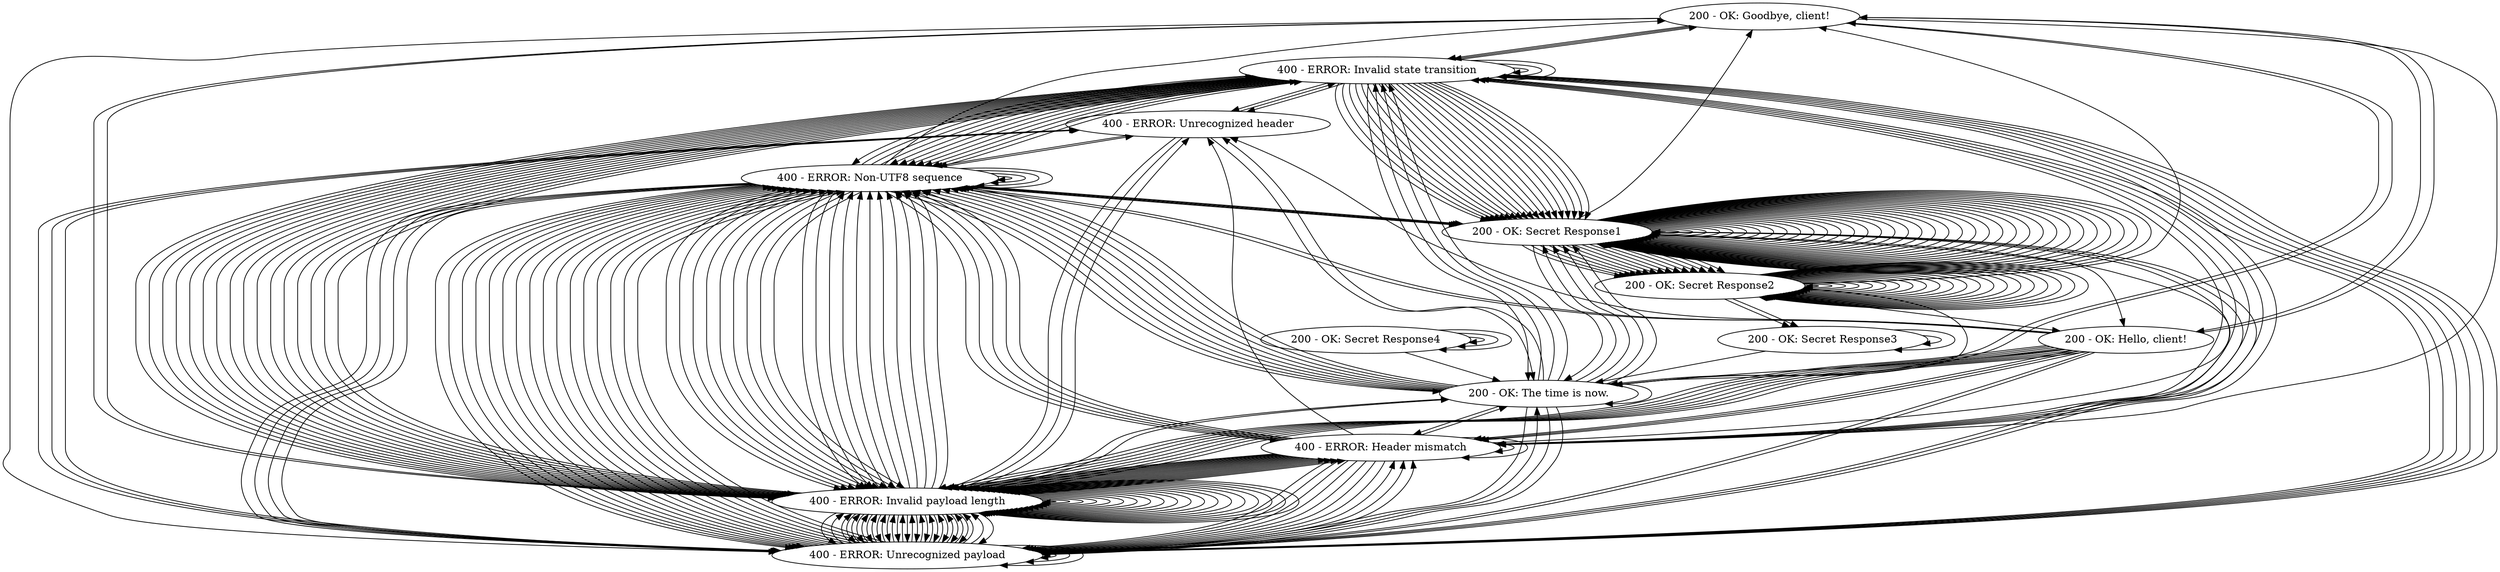 digraph state_graph {
    "200 - OK: Goodbye, client!" -> "400 - ERROR: Invalid state transition"
    "200 - OK: Goodbye, client!" -> "400 - ERROR: Invalid state transition"
    "200 - OK: Goodbye, client!" -> "200 - OK: The time is now."
    "200 - OK: Goodbye, client!" -> "400 - ERROR: Unrecognized payload"
    "200 - OK: Goodbye, client!" -> "400 - ERROR: Invalid payload length"
    "200 - OK: Goodbye, client!" -> "200 - OK: Hello, client!"
    "200 - OK: Goodbye, client!" -> "400 - ERROR: Invalid payload length"
    "200 - OK: Goodbye, client!" -> "400 - ERROR: Header mismatch"
    "400 - ERROR: Header mismatch" -> "400 - ERROR: Invalid payload length"
    "400 - ERROR: Header mismatch" -> "400 - ERROR: Invalid payload length"
    "400 - ERROR: Header mismatch" -> "400 - ERROR: Invalid payload length"
    "400 - ERROR: Header mismatch" -> "400 - ERROR: Invalid payload length"
    "400 - ERROR: Header mismatch" -> "400 - ERROR: Invalid payload length"
    "400 - ERROR: Header mismatch" -> "400 - ERROR: Invalid payload length"
    "400 - ERROR: Header mismatch" -> "400 - ERROR: Invalid payload length"
    "400 - ERROR: Header mismatch" -> "400 - ERROR: Invalid payload length"
    "400 - ERROR: Header mismatch" -> "400 - ERROR: Header mismatch"
    "400 - ERROR: Header mismatch" -> "400 - ERROR: Invalid payload length"
    "400 - ERROR: Header mismatch" -> "400 - ERROR: Invalid payload length"
    "400 - ERROR: Header mismatch" -> "400 - ERROR: Unrecognized payload"
    "400 - ERROR: Header mismatch" -> "400 - ERROR: Unrecognized payload"
    "400 - ERROR: Header mismatch" -> "400 - ERROR: Invalid payload length"
    "400 - ERROR: Header mismatch" -> "400 - ERROR: Invalid payload length"
    "400 - ERROR: Header mismatch" -> "400 - ERROR: Non-UTF8 sequence"
    "400 - ERROR: Header mismatch" -> "200 - OK: Secret Response1"
    "400 - ERROR: Header mismatch" -> "400 - ERROR: Non-UTF8 sequence"
    "400 - ERROR: Header mismatch" -> "400 - ERROR: Invalid state transition"
    "400 - ERROR: Header mismatch" -> "400 - ERROR: Non-UTF8 sequence"
    "400 - ERROR: Header mismatch" -> "200 - OK: The time is now."
    "400 - ERROR: Header mismatch" -> "400 - ERROR: Header mismatch"
    "400 - ERROR: Header mismatch" -> "400 - ERROR: Invalid payload length"
    "400 - ERROR: Header mismatch" -> "400 - ERROR: Unrecognized payload"
    "400 - ERROR: Header mismatch" -> "400 - ERROR: Unrecognized payload"
    "400 - ERROR: Header mismatch" -> "400 - ERROR: Invalid state transition"
    "400 - ERROR: Header mismatch" -> "400 - ERROR: Invalid payload length"
    "400 - ERROR: Header mismatch" -> "400 - ERROR: Unrecognized payload"
    "400 - ERROR: Header mismatch" -> "400 - ERROR: Unrecognized header"
    "400 - ERROR: Header mismatch" -> "400 - ERROR: Non-UTF8 sequence"
    "400 - ERROR: Header mismatch" -> "400 - ERROR: Unrecognized payload"
    "400 - ERROR: Header mismatch" -> "400 - ERROR: Unrecognized payload"
    "400 - ERROR: Non-UTF8 sequence" -> "200 - OK: Goodbye, client!"
    "400 - ERROR: Non-UTF8 sequence" -> "400 - ERROR: Invalid state transition"
    "400 - ERROR: Non-UTF8 sequence" -> "400 - ERROR: Invalid payload length"
    "400 - ERROR: Non-UTF8 sequence" -> "400 - ERROR: Invalid payload length"
    "400 - ERROR: Non-UTF8 sequence" -> "400 - ERROR: Unrecognized payload"
    "400 - ERROR: Non-UTF8 sequence" -> "400 - ERROR: Non-UTF8 sequence"
    "400 - ERROR: Non-UTF8 sequence" -> "400 - ERROR: Invalid payload length"
    "400 - ERROR: Non-UTF8 sequence" -> "400 - ERROR: Invalid payload length"
    "400 - ERROR: Non-UTF8 sequence" -> "400 - ERROR: Invalid payload length"
    "400 - ERROR: Non-UTF8 sequence" -> "400 - ERROR: Unrecognized payload"
    "400 - ERROR: Non-UTF8 sequence" -> "400 - ERROR: Non-UTF8 sequence"
    "400 - ERROR: Non-UTF8 sequence" -> "400 - ERROR: Invalid payload length"
    "400 - ERROR: Non-UTF8 sequence" -> "400 - ERROR: Unrecognized payload"
    "400 - ERROR: Non-UTF8 sequence" -> "400 - ERROR: Header mismatch"
    "400 - ERROR: Non-UTF8 sequence" -> "400 - ERROR: Non-UTF8 sequence"
    "400 - ERROR: Non-UTF8 sequence" -> "400 - ERROR: Invalid payload length"
    "400 - ERROR: Non-UTF8 sequence" -> "400 - ERROR: Invalid payload length"
    "400 - ERROR: Non-UTF8 sequence" -> "400 - ERROR: Non-UTF8 sequence"
    "400 - ERROR: Non-UTF8 sequence" -> "400 - ERROR: Unrecognized payload"
    "400 - ERROR: Non-UTF8 sequence" -> "400 - ERROR: Invalid payload length"
    "400 - ERROR: Non-UTF8 sequence" -> "400 - ERROR: Invalid state transition"
    "400 - ERROR: Non-UTF8 sequence" -> "400 - ERROR: Unrecognized payload"
    "400 - ERROR: Non-UTF8 sequence" -> "400 - ERROR: Invalid payload length"
    "400 - ERROR: Non-UTF8 sequence" -> "400 - ERROR: Invalid state transition"
    "400 - ERROR: Non-UTF8 sequence" -> "400 - ERROR: Unrecognized payload"
    "400 - ERROR: Non-UTF8 sequence" -> "400 - ERROR: Unrecognized payload"
    "400 - ERROR: Non-UTF8 sequence" -> "400 - ERROR: Unrecognized payload"
    "400 - ERROR: Non-UTF8 sequence" -> "200 - OK: Secret Response1"
    "400 - ERROR: Non-UTF8 sequence" -> "200 - OK: Secret Response1"
    "400 - ERROR: Non-UTF8 sequence" -> "400 - ERROR: Unrecognized header"
    "400 - ERROR: Non-UTF8 sequence" -> "200 - OK: The time is now."
    "400 - ERROR: Non-UTF8 sequence" -> "400 - ERROR: Invalid payload length"
    "400 - ERROR: Non-UTF8 sequence" -> "200 - OK: Secret Response1"
    "400 - ERROR: Non-UTF8 sequence" -> "200 - OK: Secret Response1"
    "200 - OK: Secret Response2" -> "200 - OK: Secret Response2"
    "200 - OK: Secret Response2" -> "200 - OK: Secret Response2"
    "200 - OK: Secret Response2" -> "200 - OK: Secret Response2"
    "200 - OK: Secret Response2" -> "200 - OK: Secret Response2"
    "200 - OK: Secret Response2" -> "200 - OK: Secret Response2"
    "200 - OK: Secret Response2" -> "200 - OK: Secret Response2"
    "200 - OK: Secret Response2" -> "200 - OK: Secret Response2"
    "200 - OK: Secret Response2" -> "200 - OK: Secret Response2"
    "200 - OK: Secret Response2" -> "200 - OK: Secret Response2"
    "200 - OK: Secret Response2" -> "200 - OK: Hello, client!"
    "200 - OK: Secret Response2" -> "200 - OK: Secret Response3"
    "200 - OK: Secret Response2" -> "200 - OK: Secret Response3"
    "200 - OK: Secret Response2" -> "200 - OK: Secret Response2"
    "200 - OK: Secret Response2" -> "200 - OK: Secret Response2"
    "200 - OK: Secret Response2" -> "200 - OK: Secret Response2"
    "200 - OK: Secret Response2" -> "200 - OK: Secret Response2"
    "200 - OK: Secret Response2" -> "200 - OK: The time is now."
    "200 - OK: Secret Response2" -> "200 - OK: Secret Response2"
    "200 - OK: Secret Response2" -> "200 - OK: Secret Response2"
    "200 - OK: Secret Response2" -> "200 - OK: Secret Response2"
    "200 - OK: Secret Response2" -> "200 - OK: Secret Response2"
    "200 - OK: Secret Response2" -> "200 - OK: Secret Response2"
    "200 - OK: Secret Response2" -> "200 - OK: Secret Response2"
    "200 - OK: Secret Response2" -> "200 - OK: Secret Response2"
    "200 - OK: Secret Response2" -> "200 - OK: Secret Response2"
    "200 - OK: Secret Response2" -> "200 - OK: Goodbye, client!"
    "400 - ERROR: Unrecognized payload" -> "400 - ERROR: Invalid state transition"
    "400 - ERROR: Unrecognized payload" -> "400 - ERROR: Invalid payload length"
    "400 - ERROR: Unrecognized payload" -> "200 - OK: The time is now."
    "400 - ERROR: Unrecognized payload" -> "400 - ERROR: Non-UTF8 sequence"
    "400 - ERROR: Unrecognized payload" -> "400 - ERROR: Invalid payload length"
    "400 - ERROR: Unrecognized payload" -> "400 - ERROR: Non-UTF8 sequence"
    "400 - ERROR: Unrecognized payload" -> "400 - ERROR: Invalid payload length"
    "400 - ERROR: Unrecognized payload" -> "400 - ERROR: Invalid payload length"
    "400 - ERROR: Unrecognized payload" -> "400 - ERROR: Invalid payload length"
    "400 - ERROR: Unrecognized payload" -> "400 - ERROR: Unrecognized header"
    "400 - ERROR: Unrecognized payload" -> "400 - ERROR: Header mismatch"
    "400 - ERROR: Unrecognized payload" -> "400 - ERROR: Invalid payload length"
    "400 - ERROR: Unrecognized payload" -> "400 - ERROR: Invalid payload length"
    "400 - ERROR: Unrecognized payload" -> "400 - ERROR: Non-UTF8 sequence"
    "400 - ERROR: Unrecognized payload" -> "400 - ERROR: Non-UTF8 sequence"
    "400 - ERROR: Unrecognized payload" -> "400 - ERROR: Non-UTF8 sequence"
    "400 - ERROR: Unrecognized payload" -> "400 - ERROR: Non-UTF8 sequence"
    "400 - ERROR: Unrecognized payload" -> "400 - ERROR: Invalid payload length"
    "400 - ERROR: Unrecognized payload" -> "400 - ERROR: Non-UTF8 sequence"
    "400 - ERROR: Unrecognized payload" -> "400 - ERROR: Invalid payload length"
    "400 - ERROR: Unrecognized payload" -> "400 - ERROR: Unrecognized payload"
    "400 - ERROR: Unrecognized payload" -> "400 - ERROR: Invalid payload length"
    "400 - ERROR: Unrecognized payload" -> "400 - ERROR: Non-UTF8 sequence"
    "400 - ERROR: Unrecognized payload" -> "400 - ERROR: Non-UTF8 sequence"
    "400 - ERROR: Unrecognized payload" -> "400 - ERROR: Invalid payload length"
    "400 - ERROR: Unrecognized payload" -> "400 - ERROR: Non-UTF8 sequence"
    "400 - ERROR: Unrecognized payload" -> "400 - ERROR: Invalid payload length"
    "400 - ERROR: Unrecognized payload" -> "400 - ERROR: Invalid payload length"
    "400 - ERROR: Unrecognized payload" -> "400 - ERROR: Invalid payload length"
    "400 - ERROR: Unrecognized payload" -> "400 - ERROR: Non-UTF8 sequence"
    "400 - ERROR: Unrecognized payload" -> "400 - ERROR: Unrecognized payload"
    "400 - ERROR: Unrecognized payload" -> "400 - ERROR: Non-UTF8 sequence"
    "400 - ERROR: Unrecognized payload" -> "200 - OK: Secret Response1"
    "400 - ERROR: Unrecognized payload" -> "400 - ERROR: Header mismatch"
    "400 - ERROR: Unrecognized payload" -> "400 - ERROR: Invalid payload length"
    "400 - ERROR: Unrecognized payload" -> "400 - ERROR: Unrecognized header"
    "400 - ERROR: Unrecognized payload" -> "200 - OK: Secret Response1"
    "400 - ERROR: Unrecognized payload" -> "400 - ERROR: Unrecognized header"
    "400 - ERROR: Unrecognized payload" -> "400 - ERROR: Invalid payload length"
    "400 - ERROR: Unrecognized payload" -> "400 - ERROR: Header mismatch"
    "400 - ERROR: Unrecognized payload" -> "400 - ERROR: Unrecognized payload"
    "400 - ERROR: Unrecognized payload" -> "200 - OK: Secret Response1"
    "200 - OK: Secret Response4" -> "200 - OK: Secret Response4"
    "200 - OK: Secret Response4" -> "200 - OK: Secret Response4"
    "200 - OK: Secret Response4" -> "200 - OK: Secret Response4"
    "200 - OK: Secret Response4" -> "200 - OK: The time is now."
    "200 - OK: Secret Response1" -> "200 - OK: Hello, client!"
    "200 - OK: Secret Response1" -> "200 - OK: Goodbye, client!"
    "200 - OK: Secret Response1" -> "200 - OK: Secret Response1"
    "200 - OK: Secret Response1" -> "200 - OK: Secret Response1"
    "200 - OK: Secret Response1" -> "200 - OK: The time is now."
    "200 - OK: Secret Response1" -> "200 - OK: Secret Response2"
    "200 - OK: Secret Response1" -> "200 - OK: Secret Response1"
    "200 - OK: Secret Response1" -> "200 - OK: Secret Response1"
    "200 - OK: Secret Response1" -> "200 - OK: Secret Response1"
    "200 - OK: Secret Response1" -> "200 - OK: Secret Response2"
    "200 - OK: Secret Response1" -> "200 - OK: Secret Response2"
    "200 - OK: Secret Response1" -> "200 - OK: Secret Response1"
    "200 - OK: Secret Response1" -> "200 - OK: Secret Response1"
    "200 - OK: Secret Response1" -> "200 - OK: Secret Response1"
    "200 - OK: Secret Response1" -> "200 - OK: Secret Response2"
    "200 - OK: Secret Response1" -> "200 - OK: Secret Response2"
    "200 - OK: Secret Response1" -> "200 - OK: Secret Response1"
    "200 - OK: Secret Response1" -> "200 - OK: Secret Response1"
    "200 - OK: Secret Response1" -> "200 - OK: Secret Response1"
    "200 - OK: Secret Response1" -> "200 - OK: Secret Response1"
    "200 - OK: Secret Response1" -> "200 - OK: Secret Response1"
    "200 - OK: Secret Response1" -> "200 - OK: Secret Response1"
    "200 - OK: Secret Response1" -> "200 - OK: Secret Response2"
    "200 - OK: Secret Response1" -> "200 - OK: Secret Response2"
    "200 - OK: Secret Response1" -> "200 - OK: Secret Response1"
    "200 - OK: Secret Response1" -> "200 - OK: Secret Response2"
    "200 - OK: Secret Response1" -> "200 - OK: Secret Response2"
    "200 - OK: Secret Response1" -> "200 - OK: Secret Response1"
    "200 - OK: Secret Response1" -> "200 - OK: Secret Response2"
    "200 - OK: Secret Response1" -> "200 - OK: Secret Response1"
    "200 - OK: Secret Response1" -> "200 - OK: Secret Response1"
    "200 - OK: Secret Response1" -> "200 - OK: Secret Response1"
    "200 - OK: Secret Response1" -> "200 - OK: Secret Response1"
    "200 - OK: Secret Response1" -> "200 - OK: Secret Response1"
    "200 - OK: Secret Response1" -> "200 - OK: Secret Response1"
    "200 - OK: Secret Response1" -> "200 - OK: Secret Response1"
    "200 - OK: Secret Response1" -> "200 - OK: Secret Response1"
    "200 - OK: Secret Response1" -> "200 - OK: Secret Response2"
    "200 - OK: Secret Response1" -> "200 - OK: Secret Response1"
    "200 - OK: Secret Response1" -> "200 - OK: Secret Response1"
    "200 - OK: Secret Response1" -> "200 - OK: Secret Response2"
    "200 - OK: Secret Response1" -> "200 - OK: Secret Response2"
    "200 - OK: Secret Response1" -> "200 - OK: Secret Response1"
    "200 - OK: Secret Response1" -> "200 - OK: Secret Response1"
    "200 - OK: Secret Response1" -> "200 - OK: Secret Response1"
    "200 - OK: Secret Response1" -> "200 - OK: Secret Response2"
    "200 - OK: Secret Response1" -> "200 - OK: Secret Response1"
    "200 - OK: Secret Response1" -> "200 - OK: Secret Response1"
    "200 - OK: Secret Response1" -> "200 - OK: Secret Response1"
    "200 - OK: Secret Response1" -> "200 - OK: Secret Response1"
    "200 - OK: Secret Response1" -> "200 - OK: Secret Response1"
    "200 - OK: Secret Response1" -> "200 - OK: Secret Response2"
    "200 - OK: Secret Response1" -> "200 - OK: Secret Response1"
    "200 - OK: Secret Response1" -> "200 - OK: Secret Response1"
    "200 - OK: Secret Response1" -> "200 - OK: Secret Response1"
    "200 - OK: The time is now." -> "200 - OK: The time is now."
    "200 - OK: The time is now." -> "200 - OK: Goodbye, client!"
    "200 - OK: The time is now." -> "400 - ERROR: Invalid state transition"
    "200 - OK: The time is now." -> "400 - ERROR: Invalid state transition"
    "200 - OK: The time is now." -> "400 - ERROR: Unrecognized payload"
    "200 - OK: The time is now." -> "400 - ERROR: Invalid state transition"
    "200 - OK: The time is now." -> "400 - ERROR: Non-UTF8 sequence"
    "200 - OK: The time is now." -> "400 - ERROR: Invalid payload length"
    "200 - OK: The time is now." -> "400 - ERROR: Unrecognized payload"
    "200 - OK: The time is now." -> "400 - ERROR: Non-UTF8 sequence"
    "200 - OK: The time is now." -> "400 - ERROR: Non-UTF8 sequence"
    "200 - OK: The time is now." -> "200 - OK: Secret Response1"
    "200 - OK: The time is now." -> "400 - ERROR: Non-UTF8 sequence"
    "200 - OK: The time is now." -> "400 - ERROR: Non-UTF8 sequence"
    "200 - OK: The time is now." -> "400 - ERROR: Non-UTF8 sequence"
    "200 - OK: The time is now." -> "400 - ERROR: Non-UTF8 sequence"
    "200 - OK: The time is now." -> "200 - OK: Secret Response1"
    "200 - OK: The time is now." -> "400 - ERROR: Non-UTF8 sequence"
    "200 - OK: The time is now." -> "200 - OK: Secret Response1"
    "200 - OK: The time is now." -> "400 - ERROR: Header mismatch"
    "200 - OK: The time is now." -> "400 - ERROR: Unrecognized payload"
    "200 - OK: The time is now." -> "400 - ERROR: Unrecognized header"
    "200 - OK: The time is now." -> "200 - OK: Secret Response1"
    "400 - ERROR: Unrecognized header" -> "400 - ERROR: Invalid payload length"
    "400 - ERROR: Unrecognized header" -> "400 - ERROR: Invalid payload length"
    "400 - ERROR: Unrecognized header" -> "200 - OK: The time is now."
    "400 - ERROR: Unrecognized header" -> "400 - ERROR: Non-UTF8 sequence"
    "400 - ERROR: Unrecognized header" -> "400 - ERROR: Invalid state transition"
    "200 - OK: Secret Response3" -> "200 - OK: The time is now."
    "200 - OK: Secret Response3" -> "200 - OK: Secret Response3"
    "200 - OK: Secret Response3" -> "200 - OK: Secret Response3"
    "200 - OK: Hello, client!" -> "200 - OK: Goodbye, client!"
    "200 - OK: Hello, client!" -> "200 - OK: The time is now."
    "200 - OK: Hello, client!" -> "400 - ERROR: Header mismatch"
    "200 - OK: Hello, client!" -> "400 - ERROR: Header mismatch"
    "200 - OK: Hello, client!" -> "400 - ERROR: Invalid payload length"
    "200 - OK: Hello, client!" -> "400 - ERROR: Invalid payload length"
    "200 - OK: Hello, client!" -> "400 - ERROR: Invalid payload length"
    "200 - OK: Hello, client!" -> "400 - ERROR: Unrecognized payload"
    "200 - OK: Hello, client!" -> "400 - ERROR: Non-UTF8 sequence"
    "200 - OK: Hello, client!" -> "400 - ERROR: Invalid payload length"
    "200 - OK: Hello, client!" -> "400 - ERROR: Non-UTF8 sequence"
    "200 - OK: Hello, client!" -> "400 - ERROR: Invalid payload length"
    "200 - OK: Hello, client!" -> "400 - ERROR: Unrecognized payload"
    "200 - OK: Hello, client!" -> "400 - ERROR: Invalid payload length"
    "200 - OK: Hello, client!" -> "400 - ERROR: Header mismatch"
    "200 - OK: Hello, client!" -> "400 - ERROR: Unrecognized header"
    "200 - OK: Hello, client!" -> "400 - ERROR: Invalid payload length"
    "200 - OK: Hello, client!" -> "400 - ERROR: Invalid payload length"
    "400 - ERROR: Invalid state transition" -> "200 - OK: The time is now."
    "400 - ERROR: Invalid state transition" -> "400 - ERROR: Invalid state transition"
    "400 - ERROR: Invalid state transition" -> "400 - ERROR: Invalid state transition"
    "400 - ERROR: Invalid state transition" -> "400 - ERROR: Invalid payload length"
    "400 - ERROR: Invalid state transition" -> "200 - OK: Goodbye, client!"
    "400 - ERROR: Invalid state transition" -> "400 - ERROR: Invalid state transition"
    "400 - ERROR: Invalid state transition" -> "400 - ERROR: Invalid payload length"
    "400 - ERROR: Invalid state transition" -> "400 - ERROR: Unrecognized payload"
    "400 - ERROR: Invalid state transition" -> "200 - OK: Secret Response1"
    "400 - ERROR: Invalid state transition" -> "400 - ERROR: Header mismatch"
    "400 - ERROR: Invalid state transition" -> "400 - ERROR: Header mismatch"
    "400 - ERROR: Invalid state transition" -> "400 - ERROR: Unrecognized payload"
    "400 - ERROR: Invalid state transition" -> "400 - ERROR: Invalid payload length"
    "400 - ERROR: Invalid state transition" -> "400 - ERROR: Non-UTF8 sequence"
    "400 - ERROR: Invalid state transition" -> "400 - ERROR: Invalid payload length"
    "400 - ERROR: Invalid state transition" -> "400 - ERROR: Unrecognized header"
    "400 - ERROR: Invalid state transition" -> "400 - ERROR: Unrecognized header"
    "400 - ERROR: Invalid state transition" -> "400 - ERROR: Unrecognized payload"
    "400 - ERROR: Invalid state transition" -> "400 - ERROR: Invalid payload length"
    "400 - ERROR: Invalid state transition" -> "400 - ERROR: Invalid payload length"
    "400 - ERROR: Invalid state transition" -> "400 - ERROR: Non-UTF8 sequence"
    "400 - ERROR: Invalid state transition" -> "400 - ERROR: Non-UTF8 sequence"
    "400 - ERROR: Invalid state transition" -> "400 - ERROR: Header mismatch"
    "400 - ERROR: Invalid state transition" -> "400 - ERROR: Non-UTF8 sequence"
    "400 - ERROR: Invalid state transition" -> "400 - ERROR: Invalid payload length"
    "400 - ERROR: Invalid state transition" -> "400 - ERROR: Invalid payload length"
    "400 - ERROR: Invalid state transition" -> "400 - ERROR: Unrecognized payload"
    "400 - ERROR: Invalid state transition" -> "400 - ERROR: Non-UTF8 sequence"
    "400 - ERROR: Invalid state transition" -> "400 - ERROR: Invalid payload length"
    "400 - ERROR: Invalid state transition" -> "400 - ERROR: Invalid payload length"
    "400 - ERROR: Invalid state transition" -> "400 - ERROR: Non-UTF8 sequence"
    "400 - ERROR: Invalid state transition" -> "200 - OK: Secret Response1"
    "400 - ERROR: Invalid state transition" -> "200 - OK: Secret Response1"
    "400 - ERROR: Invalid state transition" -> "400 - ERROR: Non-UTF8 sequence"
    "400 - ERROR: Invalid state transition" -> "200 - OK: Secret Response1"
    "400 - ERROR: Invalid state transition" -> "200 - OK: Secret Response1"
    "400 - ERROR: Invalid state transition" -> "200 - OK: Secret Response1"
    "400 - ERROR: Invalid state transition" -> "200 - OK: Secret Response1"
    "400 - ERROR: Invalid state transition" -> "200 - OK: Secret Response1"
    "400 - ERROR: Invalid state transition" -> "400 - ERROR: Invalid payload length"
    "400 - ERROR: Invalid state transition" -> "200 - OK: Secret Response1"
    "400 - ERROR: Invalid state transition" -> "200 - OK: Secret Response1"
    "400 - ERROR: Invalid state transition" -> "200 - OK: Secret Response1"
    "400 - ERROR: Invalid state transition" -> "400 - ERROR: Non-UTF8 sequence"
    "400 - ERROR: Invalid state transition" -> "200 - OK: Secret Response1"
    "400 - ERROR: Invalid state transition" -> "200 - OK: Secret Response1"
    "400 - ERROR: Invalid state transition" -> "200 - OK: Secret Response1"
    "400 - ERROR: Invalid state transition" -> "400 - ERROR: Unrecognized payload"
    "400 - ERROR: Invalid state transition" -> "400 - ERROR: Invalid payload length"
    "400 - ERROR: Invalid state transition" -> "200 - OK: Secret Response1"
    "400 - ERROR: Invalid state transition" -> "200 - OK: Secret Response1"
    "400 - ERROR: Invalid state transition" -> "200 - OK: Secret Response1"
    "400 - ERROR: Invalid state transition" -> "200 - OK: Secret Response1"
    "400 - ERROR: Invalid state transition" -> "200 - OK: Secret Response1"
    "400 - ERROR: Invalid state transition" -> "400 - ERROR: Invalid payload length"
    "400 - ERROR: Invalid state transition" -> "400 - ERROR: Invalid payload length"
    "400 - ERROR: Invalid payload length" -> "400 - ERROR: Invalid payload length"
    "400 - ERROR: Invalid payload length" -> "200 - OK: The time is now."
    "400 - ERROR: Invalid payload length" -> "400 - ERROR: Invalid state transition"
    "400 - ERROR: Invalid payload length" -> "400 - ERROR: Unrecognized payload"
    "400 - ERROR: Invalid payload length" -> "400 - ERROR: Unrecognized payload"
    "400 - ERROR: Invalid payload length" -> "400 - ERROR: Invalid payload length"
    "400 - ERROR: Invalid payload length" -> "400 - ERROR: Unrecognized payload"
    "400 - ERROR: Invalid payload length" -> "400 - ERROR: Unrecognized payload"
    "400 - ERROR: Invalid payload length" -> "400 - ERROR: Invalid payload length"
    "400 - ERROR: Invalid payload length" -> "400 - ERROR: Invalid payload length"
    "400 - ERROR: Invalid payload length" -> "400 - ERROR: Non-UTF8 sequence"
    "400 - ERROR: Invalid payload length" -> "400 - ERROR: Invalid state transition"
    "400 - ERROR: Invalid payload length" -> "400 - ERROR: Non-UTF8 sequence"
    "400 - ERROR: Invalid payload length" -> "400 - ERROR: Header mismatch"
    "400 - ERROR: Invalid payload length" -> "400 - ERROR: Non-UTF8 sequence"
    "400 - ERROR: Invalid payload length" -> "400 - ERROR: Unrecognized payload"
    "400 - ERROR: Invalid payload length" -> "400 - ERROR: Invalid payload length"
    "400 - ERROR: Invalid payload length" -> "400 - ERROR: Invalid payload length"
    "400 - ERROR: Invalid payload length" -> "400 - ERROR: Invalid payload length"
    "400 - ERROR: Invalid payload length" -> "400 - ERROR: Invalid payload length"
    "400 - ERROR: Invalid payload length" -> "400 - ERROR: Non-UTF8 sequence"
    "400 - ERROR: Invalid payload length" -> "400 - ERROR: Invalid payload length"
    "400 - ERROR: Invalid payload length" -> "400 - ERROR: Non-UTF8 sequence"
    "400 - ERROR: Invalid payload length" -> "400 - ERROR: Unrecognized payload"
    "400 - ERROR: Invalid payload length" -> "400 - ERROR: Unrecognized payload"
    "400 - ERROR: Invalid payload length" -> "400 - ERROR: Invalid payload length"
    "400 - ERROR: Invalid payload length" -> "400 - ERROR: Unrecognized payload"
    "400 - ERROR: Invalid payload length" -> "400 - ERROR: Invalid payload length"
    "400 - ERROR: Invalid payload length" -> "400 - ERROR: Non-UTF8 sequence"
    "400 - ERROR: Invalid payload length" -> "400 - ERROR: Invalid payload length"
    "400 - ERROR: Invalid payload length" -> "400 - ERROR: Unrecognized payload"
    "400 - ERROR: Invalid payload length" -> "400 - ERROR: Non-UTF8 sequence"
    "400 - ERROR: Invalid payload length" -> "400 - ERROR: Unrecognized payload"
    "400 - ERROR: Invalid payload length" -> "400 - ERROR: Invalid payload length"
    "400 - ERROR: Invalid payload length" -> "400 - ERROR: Invalid payload length"
    "400 - ERROR: Invalid payload length" -> "400 - ERROR: Unrecognized header"
    "400 - ERROR: Invalid payload length" -> "400 - ERROR: Non-UTF8 sequence"
    "400 - ERROR: Invalid payload length" -> "400 - ERROR: Header mismatch"
    "400 - ERROR: Invalid payload length" -> "400 - ERROR: Invalid payload length"
    "400 - ERROR: Invalid payload length" -> "400 - ERROR: Header mismatch"
    "400 - ERROR: Invalid payload length" -> "400 - ERROR: Unrecognized payload"
    "400 - ERROR: Invalid payload length" -> "400 - ERROR: Invalid payload length"
    "400 - ERROR: Invalid payload length" -> "400 - ERROR: Non-UTF8 sequence"
    "400 - ERROR: Invalid payload length" -> "400 - ERROR: Invalid payload length"
    "400 - ERROR: Invalid payload length" -> "400 - ERROR: Header mismatch"
    "400 - ERROR: Invalid payload length" -> "400 - ERROR: Invalid payload length"
    "400 - ERROR: Invalid payload length" -> "400 - ERROR: Unrecognized payload"
    "400 - ERROR: Invalid payload length" -> "400 - ERROR: Invalid payload length"
    "400 - ERROR: Invalid payload length" -> "400 - ERROR: Unrecognized payload"
    "400 - ERROR: Invalid payload length" -> "400 - ERROR: Unrecognized payload"
    "400 - ERROR: Invalid payload length" -> "400 - ERROR: Unrecognized payload"
}
